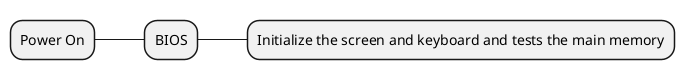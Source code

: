 @startmindmap
* Power On
** BIOS
*** Initialize the screen and keyboard and tests the main memory
@endmindmap
